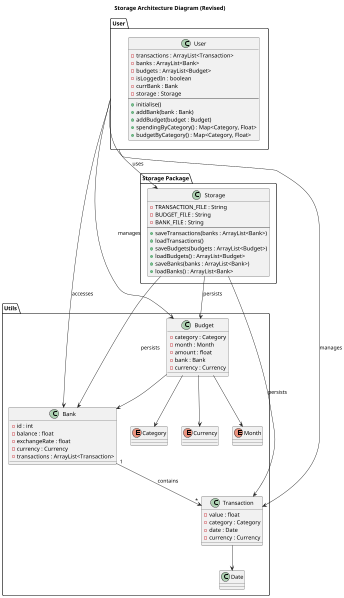 @startuml
scale 0.4
title Storage Architecture Diagram (Revised)

' =======================
' USER PACKAGE
' =======================
package "User" {
    class User {
        - transactions : ArrayList<Transaction>
        - banks : ArrayList<Bank>
        - budgets : ArrayList<Budget>
        - isLoggedIn : boolean
        - currBank : Bank
        - storage : Storage
        --
        + initialise()
        + addBank(bank : Bank)
        + addBudget(budget : Budget)
        + spendingByCategory() : Map<Category, Float>
        + budgetByCategory() : Map<Category, Float>
    }
}

' =======================
' STORAGE PACKAGE
' =======================
package "Storage Package" {
    class Storage {
        - TRANSACTION_FILE : String
        - BUDGET_FILE : String
        - BANK_FILE : String
        --
        + saveTransactions(banks : ArrayList<Bank>)
        + loadTransactions()
        + saveBudgets(budgets : ArrayList<Budget>)
        + loadBudgets() : ArrayList<Budget>
        + saveBanks(banks : ArrayList<Bank>)
        + loadBanks() : ArrayList<Bank>
    }
}

' =======================
' UTILS PACKAGE
' =======================
package "Utils" {
    class Bank {
        - id : int
        - balance : float
        - exchangeRate : float
        - currency : Currency
        - transactions : ArrayList<Transaction>
    }

    class Transaction {
        - value : float
        - category : Category
        - date : Date
        - currency : Currency
    }

    class Budget {
        - category : Category
        - month : Month
        - amount : float
        - bank : Bank
        - currency : Currency
    }

    enum Category
    enum Currency
    enum Month
    class Date
}

' =======================
' RELATIONSHIPS
' =======================
User --> Storage : uses
User --> Bank : accesses
User --> Budget : manages
User --> Transaction : manages

Storage --> Bank : persists
Storage --> Budget : persists
Storage --> Transaction : persists

Bank "1" --> "*" Transaction : contains
Budget --> Bank

' Added per feedback
Transaction --> Date
Budget --> Category
Budget --> Currency
Budget --> Month

@enduml